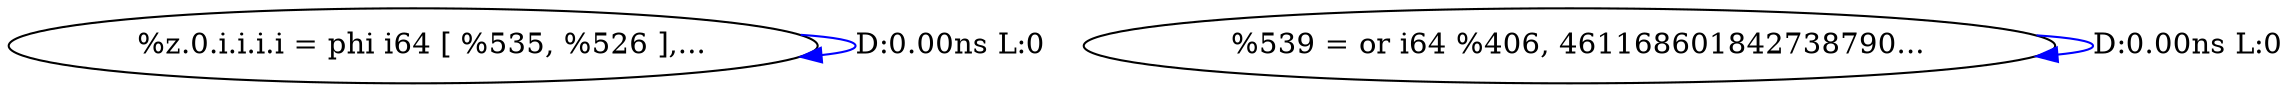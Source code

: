 digraph {
Node0x3d203a0[label="  %z.0.i.i.i.i = phi i64 [ %535, %526 ],..."];
Node0x3d203a0 -> Node0x3d203a0[label="D:0.00ns L:0",color=blue];
Node0x3d20480[label="  %539 = or i64 %406, 461168601842738790..."];
Node0x3d20480 -> Node0x3d20480[label="D:0.00ns L:0",color=blue];
}
